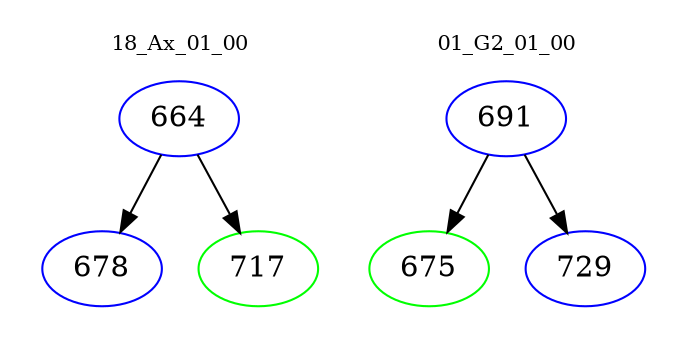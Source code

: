 digraph{
subgraph cluster_0 {
color = white
label = "18_Ax_01_00";
fontsize=10;
T0_664 [label="664", color="blue"]
T0_664 -> T0_678 [color="black"]
T0_678 [label="678", color="blue"]
T0_664 -> T0_717 [color="black"]
T0_717 [label="717", color="green"]
}
subgraph cluster_1 {
color = white
label = "01_G2_01_00";
fontsize=10;
T1_691 [label="691", color="blue"]
T1_691 -> T1_675 [color="black"]
T1_675 [label="675", color="green"]
T1_691 -> T1_729 [color="black"]
T1_729 [label="729", color="blue"]
}
}
